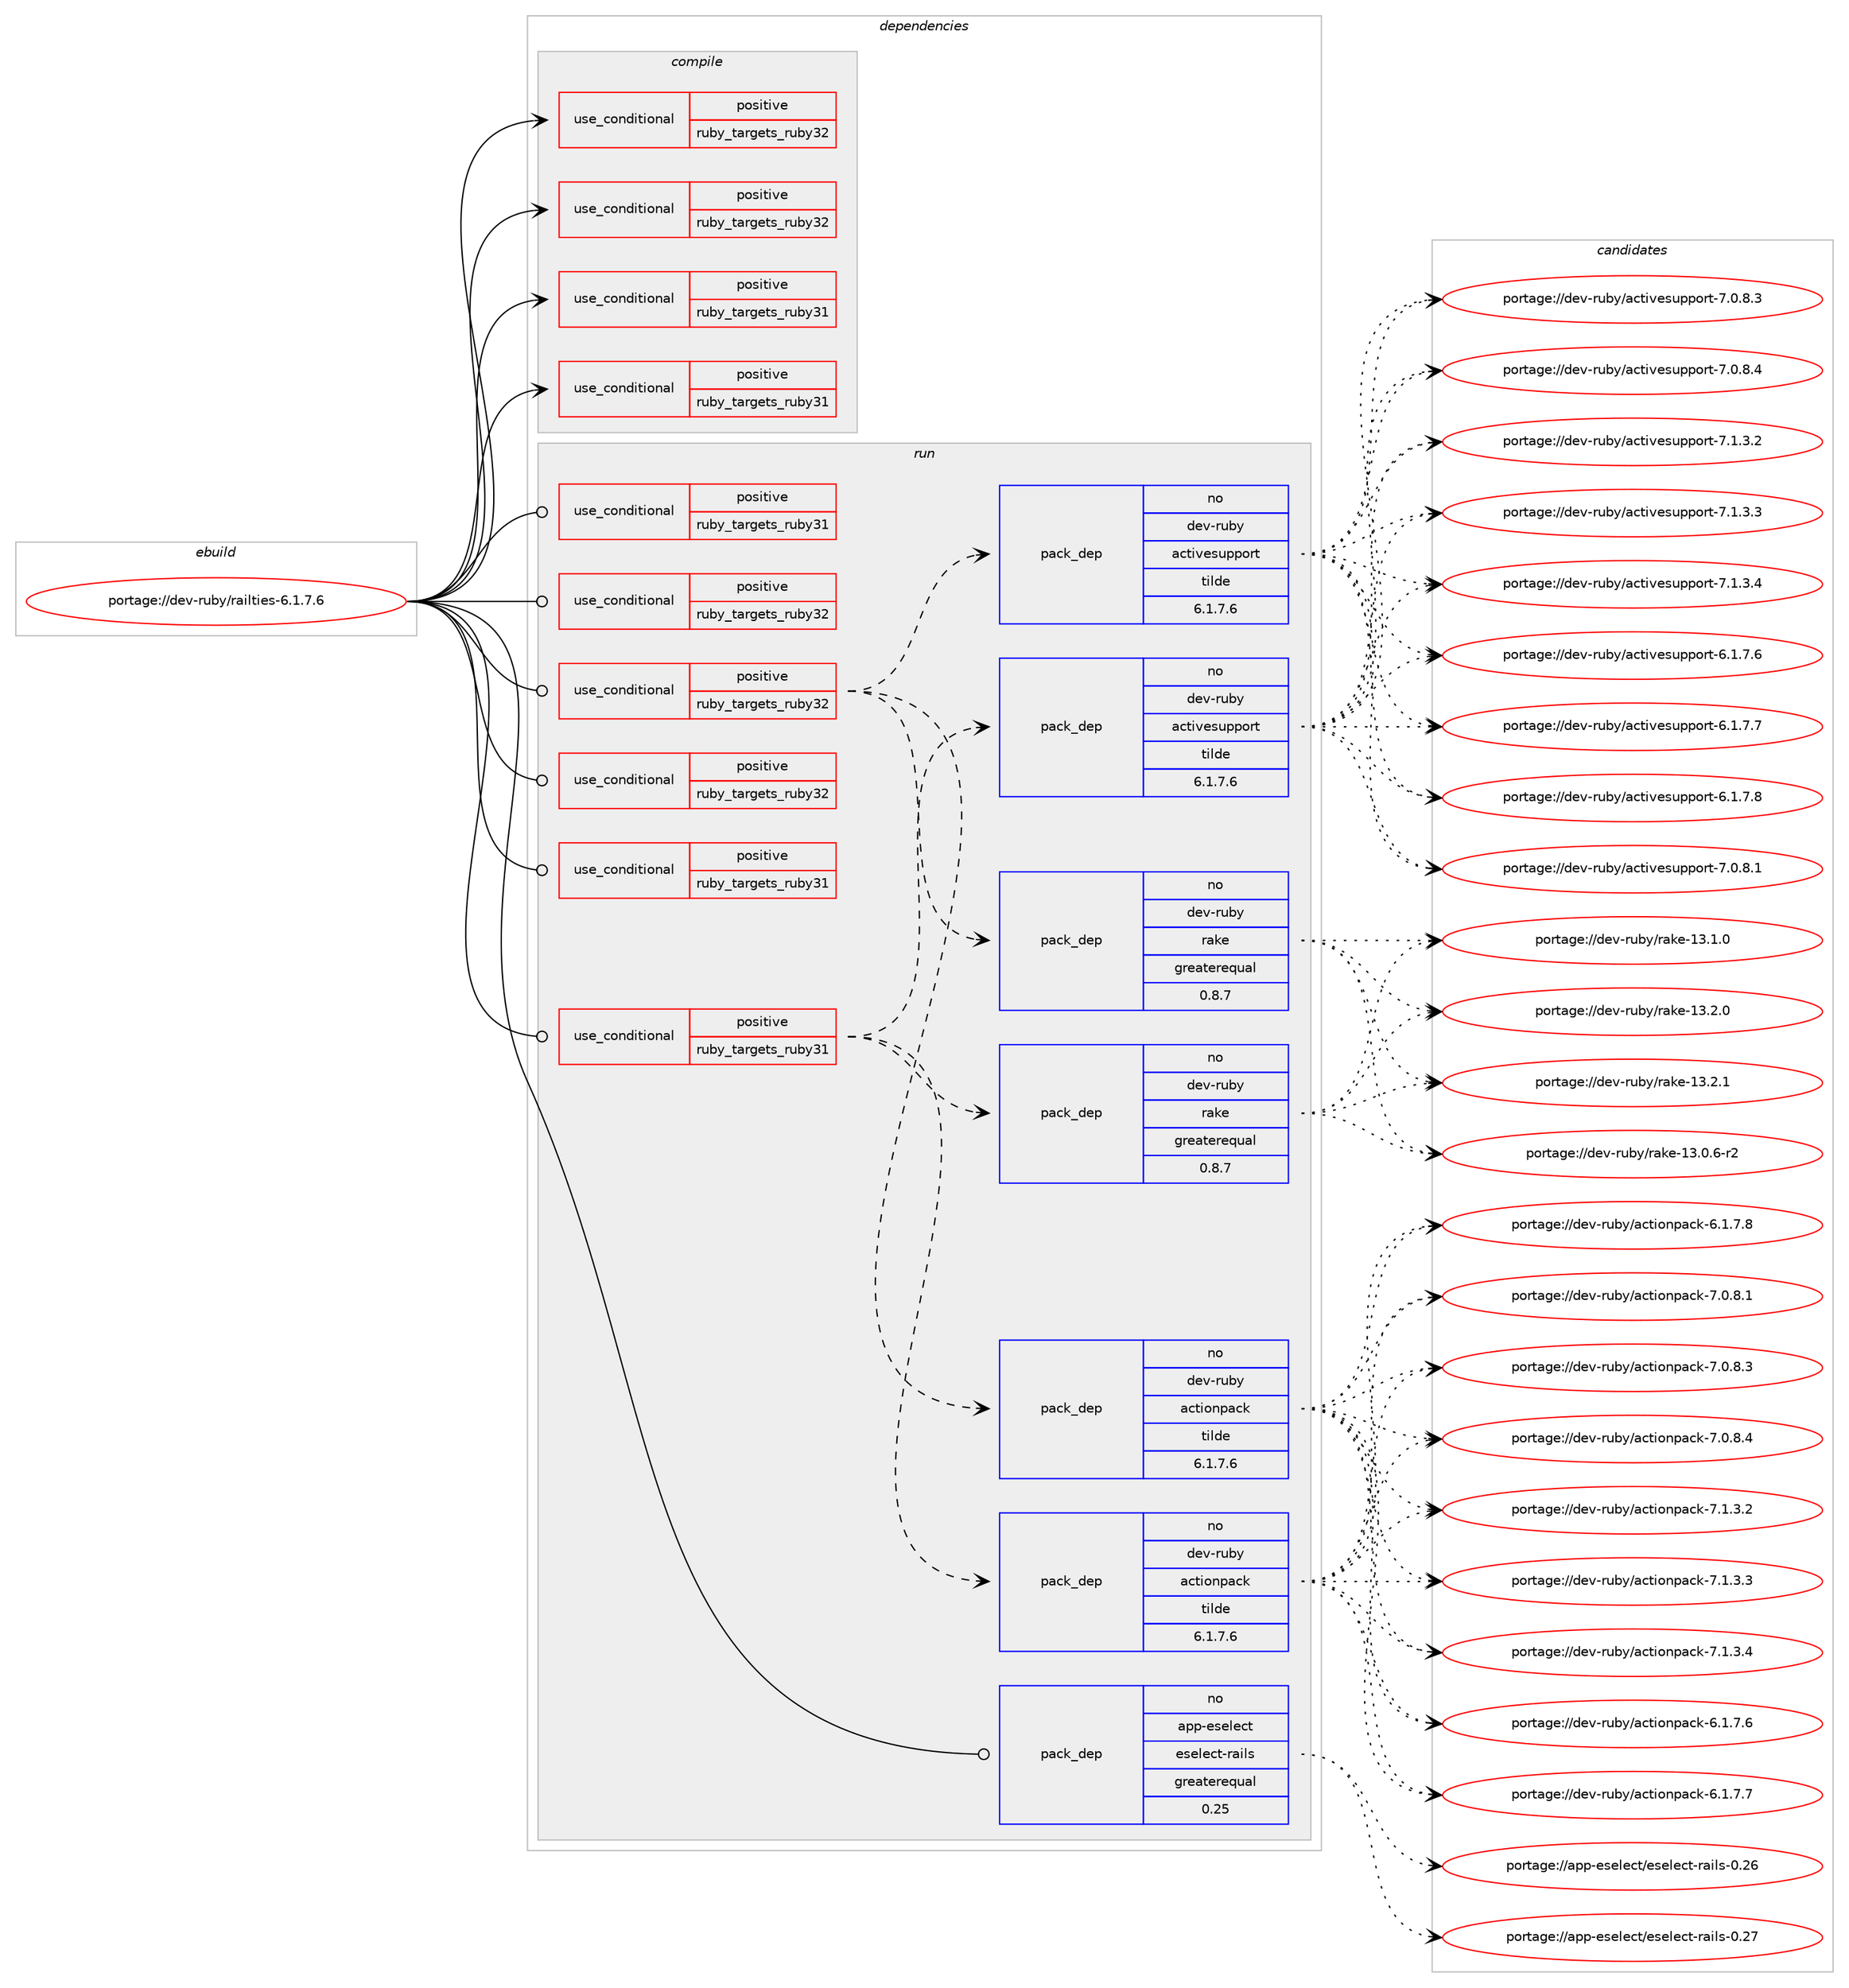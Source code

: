 digraph prolog {

# *************
# Graph options
# *************

newrank=true;
concentrate=true;
compound=true;
graph [rankdir=LR,fontname=Helvetica,fontsize=10,ranksep=1.5];#, ranksep=2.5, nodesep=0.2];
edge  [arrowhead=vee];
node  [fontname=Helvetica,fontsize=10];

# **********
# The ebuild
# **********

subgraph cluster_leftcol {
color=gray;
rank=same;
label=<<i>ebuild</i>>;
id [label="portage://dev-ruby/railties-6.1.7.6", color=red, width=4, href="../dev-ruby/railties-6.1.7.6.svg"];
}

# ****************
# The dependencies
# ****************

subgraph cluster_midcol {
color=gray;
label=<<i>dependencies</i>>;
subgraph cluster_compile {
fillcolor="#eeeeee";
style=filled;
label=<<i>compile</i>>;
subgraph cond52082 {
dependency100387 [label=<<TABLE BORDER="0" CELLBORDER="1" CELLSPACING="0" CELLPADDING="4"><TR><TD ROWSPAN="3" CELLPADDING="10">use_conditional</TD></TR><TR><TD>positive</TD></TR><TR><TD>ruby_targets_ruby31</TD></TR></TABLE>>, shape=none, color=red];
# *** BEGIN UNKNOWN DEPENDENCY TYPE (TODO) ***
# dependency100387 -> package_dependency(portage://dev-ruby/railties-6.1.7.6,install,no,dev-lang,ruby,none,[,,],[slot(3.1)],[])
# *** END UNKNOWN DEPENDENCY TYPE (TODO) ***

}
id:e -> dependency100387:w [weight=20,style="solid",arrowhead="vee"];
subgraph cond52083 {
dependency100388 [label=<<TABLE BORDER="0" CELLBORDER="1" CELLSPACING="0" CELLPADDING="4"><TR><TD ROWSPAN="3" CELLPADDING="10">use_conditional</TD></TR><TR><TD>positive</TD></TR><TR><TD>ruby_targets_ruby31</TD></TR></TABLE>>, shape=none, color=red];
# *** BEGIN UNKNOWN DEPENDENCY TYPE (TODO) ***
# dependency100388 -> package_dependency(portage://dev-ruby/railties-6.1.7.6,install,no,virtual,rubygems,none,[,,],[],[use(enable(ruby_targets_ruby31),negative)])
# *** END UNKNOWN DEPENDENCY TYPE (TODO) ***

}
id:e -> dependency100388:w [weight=20,style="solid",arrowhead="vee"];
subgraph cond52084 {
dependency100389 [label=<<TABLE BORDER="0" CELLBORDER="1" CELLSPACING="0" CELLPADDING="4"><TR><TD ROWSPAN="3" CELLPADDING="10">use_conditional</TD></TR><TR><TD>positive</TD></TR><TR><TD>ruby_targets_ruby32</TD></TR></TABLE>>, shape=none, color=red];
# *** BEGIN UNKNOWN DEPENDENCY TYPE (TODO) ***
# dependency100389 -> package_dependency(portage://dev-ruby/railties-6.1.7.6,install,no,dev-lang,ruby,none,[,,],[slot(3.2)],[])
# *** END UNKNOWN DEPENDENCY TYPE (TODO) ***

}
id:e -> dependency100389:w [weight=20,style="solid",arrowhead="vee"];
subgraph cond52085 {
dependency100390 [label=<<TABLE BORDER="0" CELLBORDER="1" CELLSPACING="0" CELLPADDING="4"><TR><TD ROWSPAN="3" CELLPADDING="10">use_conditional</TD></TR><TR><TD>positive</TD></TR><TR><TD>ruby_targets_ruby32</TD></TR></TABLE>>, shape=none, color=red];
# *** BEGIN UNKNOWN DEPENDENCY TYPE (TODO) ***
# dependency100390 -> package_dependency(portage://dev-ruby/railties-6.1.7.6,install,no,virtual,rubygems,none,[,,],[],[use(enable(ruby_targets_ruby32),negative)])
# *** END UNKNOWN DEPENDENCY TYPE (TODO) ***

}
id:e -> dependency100390:w [weight=20,style="solid",arrowhead="vee"];
}
subgraph cluster_compileandrun {
fillcolor="#eeeeee";
style=filled;
label=<<i>compile and run</i>>;
}
subgraph cluster_run {
fillcolor="#eeeeee";
style=filled;
label=<<i>run</i>>;
subgraph cond52086 {
dependency100391 [label=<<TABLE BORDER="0" CELLBORDER="1" CELLSPACING="0" CELLPADDING="4"><TR><TD ROWSPAN="3" CELLPADDING="10">use_conditional</TD></TR><TR><TD>positive</TD></TR><TR><TD>ruby_targets_ruby31</TD></TR></TABLE>>, shape=none, color=red];
# *** BEGIN UNKNOWN DEPENDENCY TYPE (TODO) ***
# dependency100391 -> package_dependency(portage://dev-ruby/railties-6.1.7.6,run,no,dev-lang,ruby,none,[,,],[slot(3.1)],[])
# *** END UNKNOWN DEPENDENCY TYPE (TODO) ***

}
id:e -> dependency100391:w [weight=20,style="solid",arrowhead="odot"];
subgraph cond52087 {
dependency100392 [label=<<TABLE BORDER="0" CELLBORDER="1" CELLSPACING="0" CELLPADDING="4"><TR><TD ROWSPAN="3" CELLPADDING="10">use_conditional</TD></TR><TR><TD>positive</TD></TR><TR><TD>ruby_targets_ruby31</TD></TR></TABLE>>, shape=none, color=red];
subgraph pack46988 {
dependency100393 [label=<<TABLE BORDER="0" CELLBORDER="1" CELLSPACING="0" CELLPADDING="4" WIDTH="220"><TR><TD ROWSPAN="6" CELLPADDING="30">pack_dep</TD></TR><TR><TD WIDTH="110">no</TD></TR><TR><TD>dev-ruby</TD></TR><TR><TD>activesupport</TD></TR><TR><TD>tilde</TD></TR><TR><TD>6.1.7.6</TD></TR></TABLE>>, shape=none, color=blue];
}
dependency100392:e -> dependency100393:w [weight=20,style="dashed",arrowhead="vee"];
subgraph pack46989 {
dependency100394 [label=<<TABLE BORDER="0" CELLBORDER="1" CELLSPACING="0" CELLPADDING="4" WIDTH="220"><TR><TD ROWSPAN="6" CELLPADDING="30">pack_dep</TD></TR><TR><TD WIDTH="110">no</TD></TR><TR><TD>dev-ruby</TD></TR><TR><TD>actionpack</TD></TR><TR><TD>tilde</TD></TR><TR><TD>6.1.7.6</TD></TR></TABLE>>, shape=none, color=blue];
}
dependency100392:e -> dependency100394:w [weight=20,style="dashed",arrowhead="vee"];
# *** BEGIN UNKNOWN DEPENDENCY TYPE (TODO) ***
# dependency100392 -> package_dependency(portage://dev-ruby/railties-6.1.7.6,run,no,dev-ruby,thor,none,[,,],[slot(1)],[use(enable(ruby_targets_ruby31),negative)])
# *** END UNKNOWN DEPENDENCY TYPE (TODO) ***

subgraph pack46990 {
dependency100395 [label=<<TABLE BORDER="0" CELLBORDER="1" CELLSPACING="0" CELLPADDING="4" WIDTH="220"><TR><TD ROWSPAN="6" CELLPADDING="30">pack_dep</TD></TR><TR><TD WIDTH="110">no</TD></TR><TR><TD>dev-ruby</TD></TR><TR><TD>rake</TD></TR><TR><TD>greaterequal</TD></TR><TR><TD>0.8.7</TD></TR></TABLE>>, shape=none, color=blue];
}
dependency100392:e -> dependency100395:w [weight=20,style="dashed",arrowhead="vee"];
# *** BEGIN UNKNOWN DEPENDENCY TYPE (TODO) ***
# dependency100392 -> package_dependency(portage://dev-ruby/railties-6.1.7.6,run,no,dev-ruby,method_source,none,[,,],[],[use(enable(ruby_targets_ruby31),negative)])
# *** END UNKNOWN DEPENDENCY TYPE (TODO) ***

}
id:e -> dependency100392:w [weight=20,style="solid",arrowhead="odot"];
subgraph cond52088 {
dependency100396 [label=<<TABLE BORDER="0" CELLBORDER="1" CELLSPACING="0" CELLPADDING="4"><TR><TD ROWSPAN="3" CELLPADDING="10">use_conditional</TD></TR><TR><TD>positive</TD></TR><TR><TD>ruby_targets_ruby31</TD></TR></TABLE>>, shape=none, color=red];
# *** BEGIN UNKNOWN DEPENDENCY TYPE (TODO) ***
# dependency100396 -> package_dependency(portage://dev-ruby/railties-6.1.7.6,run,no,virtual,rubygems,none,[,,],[],[use(enable(ruby_targets_ruby31),negative)])
# *** END UNKNOWN DEPENDENCY TYPE (TODO) ***

}
id:e -> dependency100396:w [weight=20,style="solid",arrowhead="odot"];
subgraph cond52089 {
dependency100397 [label=<<TABLE BORDER="0" CELLBORDER="1" CELLSPACING="0" CELLPADDING="4"><TR><TD ROWSPAN="3" CELLPADDING="10">use_conditional</TD></TR><TR><TD>positive</TD></TR><TR><TD>ruby_targets_ruby32</TD></TR></TABLE>>, shape=none, color=red];
# *** BEGIN UNKNOWN DEPENDENCY TYPE (TODO) ***
# dependency100397 -> package_dependency(portage://dev-ruby/railties-6.1.7.6,run,no,dev-lang,ruby,none,[,,],[slot(3.2)],[])
# *** END UNKNOWN DEPENDENCY TYPE (TODO) ***

}
id:e -> dependency100397:w [weight=20,style="solid",arrowhead="odot"];
subgraph cond52090 {
dependency100398 [label=<<TABLE BORDER="0" CELLBORDER="1" CELLSPACING="0" CELLPADDING="4"><TR><TD ROWSPAN="3" CELLPADDING="10">use_conditional</TD></TR><TR><TD>positive</TD></TR><TR><TD>ruby_targets_ruby32</TD></TR></TABLE>>, shape=none, color=red];
subgraph pack46991 {
dependency100399 [label=<<TABLE BORDER="0" CELLBORDER="1" CELLSPACING="0" CELLPADDING="4" WIDTH="220"><TR><TD ROWSPAN="6" CELLPADDING="30">pack_dep</TD></TR><TR><TD WIDTH="110">no</TD></TR><TR><TD>dev-ruby</TD></TR><TR><TD>activesupport</TD></TR><TR><TD>tilde</TD></TR><TR><TD>6.1.7.6</TD></TR></TABLE>>, shape=none, color=blue];
}
dependency100398:e -> dependency100399:w [weight=20,style="dashed",arrowhead="vee"];
subgraph pack46992 {
dependency100400 [label=<<TABLE BORDER="0" CELLBORDER="1" CELLSPACING="0" CELLPADDING="4" WIDTH="220"><TR><TD ROWSPAN="6" CELLPADDING="30">pack_dep</TD></TR><TR><TD WIDTH="110">no</TD></TR><TR><TD>dev-ruby</TD></TR><TR><TD>actionpack</TD></TR><TR><TD>tilde</TD></TR><TR><TD>6.1.7.6</TD></TR></TABLE>>, shape=none, color=blue];
}
dependency100398:e -> dependency100400:w [weight=20,style="dashed",arrowhead="vee"];
# *** BEGIN UNKNOWN DEPENDENCY TYPE (TODO) ***
# dependency100398 -> package_dependency(portage://dev-ruby/railties-6.1.7.6,run,no,dev-ruby,thor,none,[,,],[slot(1)],[use(enable(ruby_targets_ruby32),negative)])
# *** END UNKNOWN DEPENDENCY TYPE (TODO) ***

subgraph pack46993 {
dependency100401 [label=<<TABLE BORDER="0" CELLBORDER="1" CELLSPACING="0" CELLPADDING="4" WIDTH="220"><TR><TD ROWSPAN="6" CELLPADDING="30">pack_dep</TD></TR><TR><TD WIDTH="110">no</TD></TR><TR><TD>dev-ruby</TD></TR><TR><TD>rake</TD></TR><TR><TD>greaterequal</TD></TR><TR><TD>0.8.7</TD></TR></TABLE>>, shape=none, color=blue];
}
dependency100398:e -> dependency100401:w [weight=20,style="dashed",arrowhead="vee"];
# *** BEGIN UNKNOWN DEPENDENCY TYPE (TODO) ***
# dependency100398 -> package_dependency(portage://dev-ruby/railties-6.1.7.6,run,no,dev-ruby,method_source,none,[,,],[],[use(enable(ruby_targets_ruby32),negative)])
# *** END UNKNOWN DEPENDENCY TYPE (TODO) ***

}
id:e -> dependency100398:w [weight=20,style="solid",arrowhead="odot"];
subgraph cond52091 {
dependency100402 [label=<<TABLE BORDER="0" CELLBORDER="1" CELLSPACING="0" CELLPADDING="4"><TR><TD ROWSPAN="3" CELLPADDING="10">use_conditional</TD></TR><TR><TD>positive</TD></TR><TR><TD>ruby_targets_ruby32</TD></TR></TABLE>>, shape=none, color=red];
# *** BEGIN UNKNOWN DEPENDENCY TYPE (TODO) ***
# dependency100402 -> package_dependency(portage://dev-ruby/railties-6.1.7.6,run,no,virtual,rubygems,none,[,,],[],[use(enable(ruby_targets_ruby32),negative)])
# *** END UNKNOWN DEPENDENCY TYPE (TODO) ***

}
id:e -> dependency100402:w [weight=20,style="solid",arrowhead="odot"];
subgraph pack46994 {
dependency100403 [label=<<TABLE BORDER="0" CELLBORDER="1" CELLSPACING="0" CELLPADDING="4" WIDTH="220"><TR><TD ROWSPAN="6" CELLPADDING="30">pack_dep</TD></TR><TR><TD WIDTH="110">no</TD></TR><TR><TD>app-eselect</TD></TR><TR><TD>eselect-rails</TD></TR><TR><TD>greaterequal</TD></TR><TR><TD>0.25</TD></TR></TABLE>>, shape=none, color=blue];
}
id:e -> dependency100403:w [weight=20,style="solid",arrowhead="odot"];
}
}

# **************
# The candidates
# **************

subgraph cluster_choices {
rank=same;
color=gray;
label=<<i>candidates</i>>;

subgraph choice46988 {
color=black;
nodesep=1;
choice10010111845114117981214797991161051181011151171121121111141164554464946554654 [label="portage://dev-ruby/activesupport-6.1.7.6", color=red, width=4,href="../dev-ruby/activesupport-6.1.7.6.svg"];
choice10010111845114117981214797991161051181011151171121121111141164554464946554655 [label="portage://dev-ruby/activesupport-6.1.7.7", color=red, width=4,href="../dev-ruby/activesupport-6.1.7.7.svg"];
choice10010111845114117981214797991161051181011151171121121111141164554464946554656 [label="portage://dev-ruby/activesupport-6.1.7.8", color=red, width=4,href="../dev-ruby/activesupport-6.1.7.8.svg"];
choice10010111845114117981214797991161051181011151171121121111141164555464846564649 [label="portage://dev-ruby/activesupport-7.0.8.1", color=red, width=4,href="../dev-ruby/activesupport-7.0.8.1.svg"];
choice10010111845114117981214797991161051181011151171121121111141164555464846564651 [label="portage://dev-ruby/activesupport-7.0.8.3", color=red, width=4,href="../dev-ruby/activesupport-7.0.8.3.svg"];
choice10010111845114117981214797991161051181011151171121121111141164555464846564652 [label="portage://dev-ruby/activesupport-7.0.8.4", color=red, width=4,href="../dev-ruby/activesupport-7.0.8.4.svg"];
choice10010111845114117981214797991161051181011151171121121111141164555464946514650 [label="portage://dev-ruby/activesupport-7.1.3.2", color=red, width=4,href="../dev-ruby/activesupport-7.1.3.2.svg"];
choice10010111845114117981214797991161051181011151171121121111141164555464946514651 [label="portage://dev-ruby/activesupport-7.1.3.3", color=red, width=4,href="../dev-ruby/activesupport-7.1.3.3.svg"];
choice10010111845114117981214797991161051181011151171121121111141164555464946514652 [label="portage://dev-ruby/activesupport-7.1.3.4", color=red, width=4,href="../dev-ruby/activesupport-7.1.3.4.svg"];
dependency100393:e -> choice10010111845114117981214797991161051181011151171121121111141164554464946554654:w [style=dotted,weight="100"];
dependency100393:e -> choice10010111845114117981214797991161051181011151171121121111141164554464946554655:w [style=dotted,weight="100"];
dependency100393:e -> choice10010111845114117981214797991161051181011151171121121111141164554464946554656:w [style=dotted,weight="100"];
dependency100393:e -> choice10010111845114117981214797991161051181011151171121121111141164555464846564649:w [style=dotted,weight="100"];
dependency100393:e -> choice10010111845114117981214797991161051181011151171121121111141164555464846564651:w [style=dotted,weight="100"];
dependency100393:e -> choice10010111845114117981214797991161051181011151171121121111141164555464846564652:w [style=dotted,weight="100"];
dependency100393:e -> choice10010111845114117981214797991161051181011151171121121111141164555464946514650:w [style=dotted,weight="100"];
dependency100393:e -> choice10010111845114117981214797991161051181011151171121121111141164555464946514651:w [style=dotted,weight="100"];
dependency100393:e -> choice10010111845114117981214797991161051181011151171121121111141164555464946514652:w [style=dotted,weight="100"];
}
subgraph choice46989 {
color=black;
nodesep=1;
choice100101118451141179812147979911610511111011297991074554464946554654 [label="portage://dev-ruby/actionpack-6.1.7.6", color=red, width=4,href="../dev-ruby/actionpack-6.1.7.6.svg"];
choice100101118451141179812147979911610511111011297991074554464946554655 [label="portage://dev-ruby/actionpack-6.1.7.7", color=red, width=4,href="../dev-ruby/actionpack-6.1.7.7.svg"];
choice100101118451141179812147979911610511111011297991074554464946554656 [label="portage://dev-ruby/actionpack-6.1.7.8", color=red, width=4,href="../dev-ruby/actionpack-6.1.7.8.svg"];
choice100101118451141179812147979911610511111011297991074555464846564649 [label="portage://dev-ruby/actionpack-7.0.8.1", color=red, width=4,href="../dev-ruby/actionpack-7.0.8.1.svg"];
choice100101118451141179812147979911610511111011297991074555464846564651 [label="portage://dev-ruby/actionpack-7.0.8.3", color=red, width=4,href="../dev-ruby/actionpack-7.0.8.3.svg"];
choice100101118451141179812147979911610511111011297991074555464846564652 [label="portage://dev-ruby/actionpack-7.0.8.4", color=red, width=4,href="../dev-ruby/actionpack-7.0.8.4.svg"];
choice100101118451141179812147979911610511111011297991074555464946514650 [label="portage://dev-ruby/actionpack-7.1.3.2", color=red, width=4,href="../dev-ruby/actionpack-7.1.3.2.svg"];
choice100101118451141179812147979911610511111011297991074555464946514651 [label="portage://dev-ruby/actionpack-7.1.3.3", color=red, width=4,href="../dev-ruby/actionpack-7.1.3.3.svg"];
choice100101118451141179812147979911610511111011297991074555464946514652 [label="portage://dev-ruby/actionpack-7.1.3.4", color=red, width=4,href="../dev-ruby/actionpack-7.1.3.4.svg"];
dependency100394:e -> choice100101118451141179812147979911610511111011297991074554464946554654:w [style=dotted,weight="100"];
dependency100394:e -> choice100101118451141179812147979911610511111011297991074554464946554655:w [style=dotted,weight="100"];
dependency100394:e -> choice100101118451141179812147979911610511111011297991074554464946554656:w [style=dotted,weight="100"];
dependency100394:e -> choice100101118451141179812147979911610511111011297991074555464846564649:w [style=dotted,weight="100"];
dependency100394:e -> choice100101118451141179812147979911610511111011297991074555464846564651:w [style=dotted,weight="100"];
dependency100394:e -> choice100101118451141179812147979911610511111011297991074555464846564652:w [style=dotted,weight="100"];
dependency100394:e -> choice100101118451141179812147979911610511111011297991074555464946514650:w [style=dotted,weight="100"];
dependency100394:e -> choice100101118451141179812147979911610511111011297991074555464946514651:w [style=dotted,weight="100"];
dependency100394:e -> choice100101118451141179812147979911610511111011297991074555464946514652:w [style=dotted,weight="100"];
}
subgraph choice46990 {
color=black;
nodesep=1;
choice10010111845114117981214711497107101454951464846544511450 [label="portage://dev-ruby/rake-13.0.6-r2", color=red, width=4,href="../dev-ruby/rake-13.0.6-r2.svg"];
choice1001011184511411798121471149710710145495146494648 [label="portage://dev-ruby/rake-13.1.0", color=red, width=4,href="../dev-ruby/rake-13.1.0.svg"];
choice1001011184511411798121471149710710145495146504648 [label="portage://dev-ruby/rake-13.2.0", color=red, width=4,href="../dev-ruby/rake-13.2.0.svg"];
choice1001011184511411798121471149710710145495146504649 [label="portage://dev-ruby/rake-13.2.1", color=red, width=4,href="../dev-ruby/rake-13.2.1.svg"];
dependency100395:e -> choice10010111845114117981214711497107101454951464846544511450:w [style=dotted,weight="100"];
dependency100395:e -> choice1001011184511411798121471149710710145495146494648:w [style=dotted,weight="100"];
dependency100395:e -> choice1001011184511411798121471149710710145495146504648:w [style=dotted,weight="100"];
dependency100395:e -> choice1001011184511411798121471149710710145495146504649:w [style=dotted,weight="100"];
}
subgraph choice46991 {
color=black;
nodesep=1;
choice10010111845114117981214797991161051181011151171121121111141164554464946554654 [label="portage://dev-ruby/activesupport-6.1.7.6", color=red, width=4,href="../dev-ruby/activesupport-6.1.7.6.svg"];
choice10010111845114117981214797991161051181011151171121121111141164554464946554655 [label="portage://dev-ruby/activesupport-6.1.7.7", color=red, width=4,href="../dev-ruby/activesupport-6.1.7.7.svg"];
choice10010111845114117981214797991161051181011151171121121111141164554464946554656 [label="portage://dev-ruby/activesupport-6.1.7.8", color=red, width=4,href="../dev-ruby/activesupport-6.1.7.8.svg"];
choice10010111845114117981214797991161051181011151171121121111141164555464846564649 [label="portage://dev-ruby/activesupport-7.0.8.1", color=red, width=4,href="../dev-ruby/activesupport-7.0.8.1.svg"];
choice10010111845114117981214797991161051181011151171121121111141164555464846564651 [label="portage://dev-ruby/activesupport-7.0.8.3", color=red, width=4,href="../dev-ruby/activesupport-7.0.8.3.svg"];
choice10010111845114117981214797991161051181011151171121121111141164555464846564652 [label="portage://dev-ruby/activesupport-7.0.8.4", color=red, width=4,href="../dev-ruby/activesupport-7.0.8.4.svg"];
choice10010111845114117981214797991161051181011151171121121111141164555464946514650 [label="portage://dev-ruby/activesupport-7.1.3.2", color=red, width=4,href="../dev-ruby/activesupport-7.1.3.2.svg"];
choice10010111845114117981214797991161051181011151171121121111141164555464946514651 [label="portage://dev-ruby/activesupport-7.1.3.3", color=red, width=4,href="../dev-ruby/activesupport-7.1.3.3.svg"];
choice10010111845114117981214797991161051181011151171121121111141164555464946514652 [label="portage://dev-ruby/activesupport-7.1.3.4", color=red, width=4,href="../dev-ruby/activesupport-7.1.3.4.svg"];
dependency100399:e -> choice10010111845114117981214797991161051181011151171121121111141164554464946554654:w [style=dotted,weight="100"];
dependency100399:e -> choice10010111845114117981214797991161051181011151171121121111141164554464946554655:w [style=dotted,weight="100"];
dependency100399:e -> choice10010111845114117981214797991161051181011151171121121111141164554464946554656:w [style=dotted,weight="100"];
dependency100399:e -> choice10010111845114117981214797991161051181011151171121121111141164555464846564649:w [style=dotted,weight="100"];
dependency100399:e -> choice10010111845114117981214797991161051181011151171121121111141164555464846564651:w [style=dotted,weight="100"];
dependency100399:e -> choice10010111845114117981214797991161051181011151171121121111141164555464846564652:w [style=dotted,weight="100"];
dependency100399:e -> choice10010111845114117981214797991161051181011151171121121111141164555464946514650:w [style=dotted,weight="100"];
dependency100399:e -> choice10010111845114117981214797991161051181011151171121121111141164555464946514651:w [style=dotted,weight="100"];
dependency100399:e -> choice10010111845114117981214797991161051181011151171121121111141164555464946514652:w [style=dotted,weight="100"];
}
subgraph choice46992 {
color=black;
nodesep=1;
choice100101118451141179812147979911610511111011297991074554464946554654 [label="portage://dev-ruby/actionpack-6.1.7.6", color=red, width=4,href="../dev-ruby/actionpack-6.1.7.6.svg"];
choice100101118451141179812147979911610511111011297991074554464946554655 [label="portage://dev-ruby/actionpack-6.1.7.7", color=red, width=4,href="../dev-ruby/actionpack-6.1.7.7.svg"];
choice100101118451141179812147979911610511111011297991074554464946554656 [label="portage://dev-ruby/actionpack-6.1.7.8", color=red, width=4,href="../dev-ruby/actionpack-6.1.7.8.svg"];
choice100101118451141179812147979911610511111011297991074555464846564649 [label="portage://dev-ruby/actionpack-7.0.8.1", color=red, width=4,href="../dev-ruby/actionpack-7.0.8.1.svg"];
choice100101118451141179812147979911610511111011297991074555464846564651 [label="portage://dev-ruby/actionpack-7.0.8.3", color=red, width=4,href="../dev-ruby/actionpack-7.0.8.3.svg"];
choice100101118451141179812147979911610511111011297991074555464846564652 [label="portage://dev-ruby/actionpack-7.0.8.4", color=red, width=4,href="../dev-ruby/actionpack-7.0.8.4.svg"];
choice100101118451141179812147979911610511111011297991074555464946514650 [label="portage://dev-ruby/actionpack-7.1.3.2", color=red, width=4,href="../dev-ruby/actionpack-7.1.3.2.svg"];
choice100101118451141179812147979911610511111011297991074555464946514651 [label="portage://dev-ruby/actionpack-7.1.3.3", color=red, width=4,href="../dev-ruby/actionpack-7.1.3.3.svg"];
choice100101118451141179812147979911610511111011297991074555464946514652 [label="portage://dev-ruby/actionpack-7.1.3.4", color=red, width=4,href="../dev-ruby/actionpack-7.1.3.4.svg"];
dependency100400:e -> choice100101118451141179812147979911610511111011297991074554464946554654:w [style=dotted,weight="100"];
dependency100400:e -> choice100101118451141179812147979911610511111011297991074554464946554655:w [style=dotted,weight="100"];
dependency100400:e -> choice100101118451141179812147979911610511111011297991074554464946554656:w [style=dotted,weight="100"];
dependency100400:e -> choice100101118451141179812147979911610511111011297991074555464846564649:w [style=dotted,weight="100"];
dependency100400:e -> choice100101118451141179812147979911610511111011297991074555464846564651:w [style=dotted,weight="100"];
dependency100400:e -> choice100101118451141179812147979911610511111011297991074555464846564652:w [style=dotted,weight="100"];
dependency100400:e -> choice100101118451141179812147979911610511111011297991074555464946514650:w [style=dotted,weight="100"];
dependency100400:e -> choice100101118451141179812147979911610511111011297991074555464946514651:w [style=dotted,weight="100"];
dependency100400:e -> choice100101118451141179812147979911610511111011297991074555464946514652:w [style=dotted,weight="100"];
}
subgraph choice46993 {
color=black;
nodesep=1;
choice10010111845114117981214711497107101454951464846544511450 [label="portage://dev-ruby/rake-13.0.6-r2", color=red, width=4,href="../dev-ruby/rake-13.0.6-r2.svg"];
choice1001011184511411798121471149710710145495146494648 [label="portage://dev-ruby/rake-13.1.0", color=red, width=4,href="../dev-ruby/rake-13.1.0.svg"];
choice1001011184511411798121471149710710145495146504648 [label="portage://dev-ruby/rake-13.2.0", color=red, width=4,href="../dev-ruby/rake-13.2.0.svg"];
choice1001011184511411798121471149710710145495146504649 [label="portage://dev-ruby/rake-13.2.1", color=red, width=4,href="../dev-ruby/rake-13.2.1.svg"];
dependency100401:e -> choice10010111845114117981214711497107101454951464846544511450:w [style=dotted,weight="100"];
dependency100401:e -> choice1001011184511411798121471149710710145495146494648:w [style=dotted,weight="100"];
dependency100401:e -> choice1001011184511411798121471149710710145495146504648:w [style=dotted,weight="100"];
dependency100401:e -> choice1001011184511411798121471149710710145495146504649:w [style=dotted,weight="100"];
}
subgraph choice46994 {
color=black;
nodesep=1;
choice971121124510111510110810199116471011151011081019911645114971051081154548465054 [label="portage://app-eselect/eselect-rails-0.26", color=red, width=4,href="../app-eselect/eselect-rails-0.26.svg"];
choice971121124510111510110810199116471011151011081019911645114971051081154548465055 [label="portage://app-eselect/eselect-rails-0.27", color=red, width=4,href="../app-eselect/eselect-rails-0.27.svg"];
dependency100403:e -> choice971121124510111510110810199116471011151011081019911645114971051081154548465054:w [style=dotted,weight="100"];
dependency100403:e -> choice971121124510111510110810199116471011151011081019911645114971051081154548465055:w [style=dotted,weight="100"];
}
}

}

